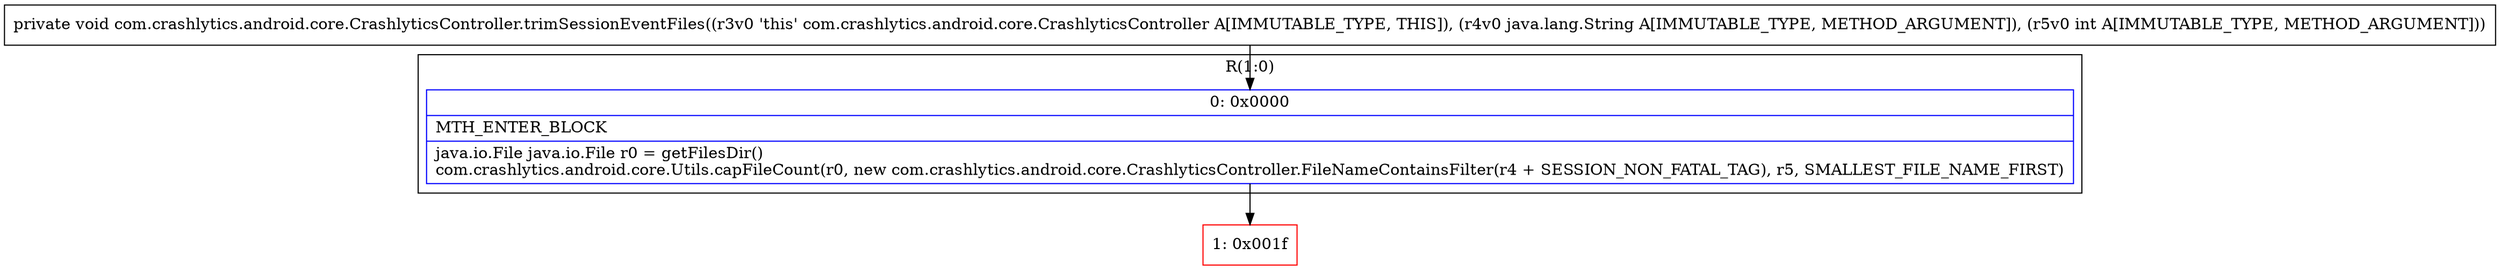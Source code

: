 digraph "CFG forcom.crashlytics.android.core.CrashlyticsController.trimSessionEventFiles(Ljava\/lang\/String;I)V" {
subgraph cluster_Region_1521074268 {
label = "R(1:0)";
node [shape=record,color=blue];
Node_0 [shape=record,label="{0\:\ 0x0000|MTH_ENTER_BLOCK\l|java.io.File java.io.File r0 = getFilesDir()\lcom.crashlytics.android.core.Utils.capFileCount(r0, new com.crashlytics.android.core.CrashlyticsController.FileNameContainsFilter(r4 + SESSION_NON_FATAL_TAG), r5, SMALLEST_FILE_NAME_FIRST)\l}"];
}
Node_1 [shape=record,color=red,label="{1\:\ 0x001f}"];
MethodNode[shape=record,label="{private void com.crashlytics.android.core.CrashlyticsController.trimSessionEventFiles((r3v0 'this' com.crashlytics.android.core.CrashlyticsController A[IMMUTABLE_TYPE, THIS]), (r4v0 java.lang.String A[IMMUTABLE_TYPE, METHOD_ARGUMENT]), (r5v0 int A[IMMUTABLE_TYPE, METHOD_ARGUMENT])) }"];
MethodNode -> Node_0;
Node_0 -> Node_1;
}

